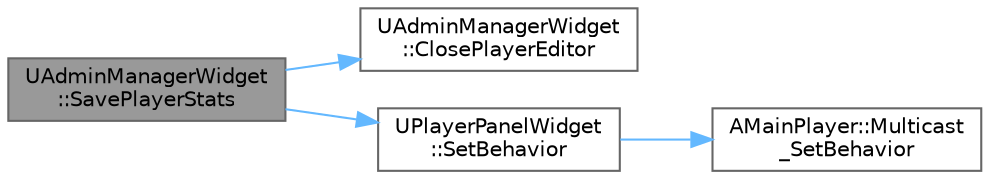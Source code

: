 digraph "UAdminManagerWidget::SavePlayerStats"
{
 // LATEX_PDF_SIZE
  bgcolor="transparent";
  edge [fontname=Helvetica,fontsize=10,labelfontname=Helvetica,labelfontsize=10];
  node [fontname=Helvetica,fontsize=10,shape=box,height=0.2,width=0.4];
  rankdir="LR";
  Node1 [id="Node000001",label="UAdminManagerWidget\l::SavePlayerStats",height=0.2,width=0.4,color="gray40", fillcolor="grey60", style="filled", fontcolor="black",tooltip=" "];
  Node1 -> Node2 [id="edge1_Node000001_Node000002",color="steelblue1",style="solid",tooltip=" "];
  Node2 [id="Node000002",label="UAdminManagerWidget\l::ClosePlayerEditor",height=0.2,width=0.4,color="grey40", fillcolor="white", style="filled",URL="$class_u_admin_manager_widget.html#a7af1825ee752de0cbfac2928c9d39695",tooltip=" "];
  Node1 -> Node3 [id="edge2_Node000001_Node000003",color="steelblue1",style="solid",tooltip=" "];
  Node3 [id="Node000003",label="UPlayerPanelWidget\l::SetBehavior",height=0.2,width=0.4,color="grey40", fillcolor="white", style="filled",URL="$class_u_player_panel_widget.html#ae0b35b4e0430fff019bde68c8eba9e7c",tooltip=" "];
  Node3 -> Node4 [id="edge3_Node000003_Node000004",color="steelblue1",style="solid",tooltip=" "];
  Node4 [id="Node000004",label="AMainPlayer::Multicast\l_SetBehavior",height=0.2,width=0.4,color="grey40", fillcolor="white", style="filled",URL="$class_a_main_player.html#a03de5f0a72fb28a5ad6e186af278b592",tooltip=" "];
}
